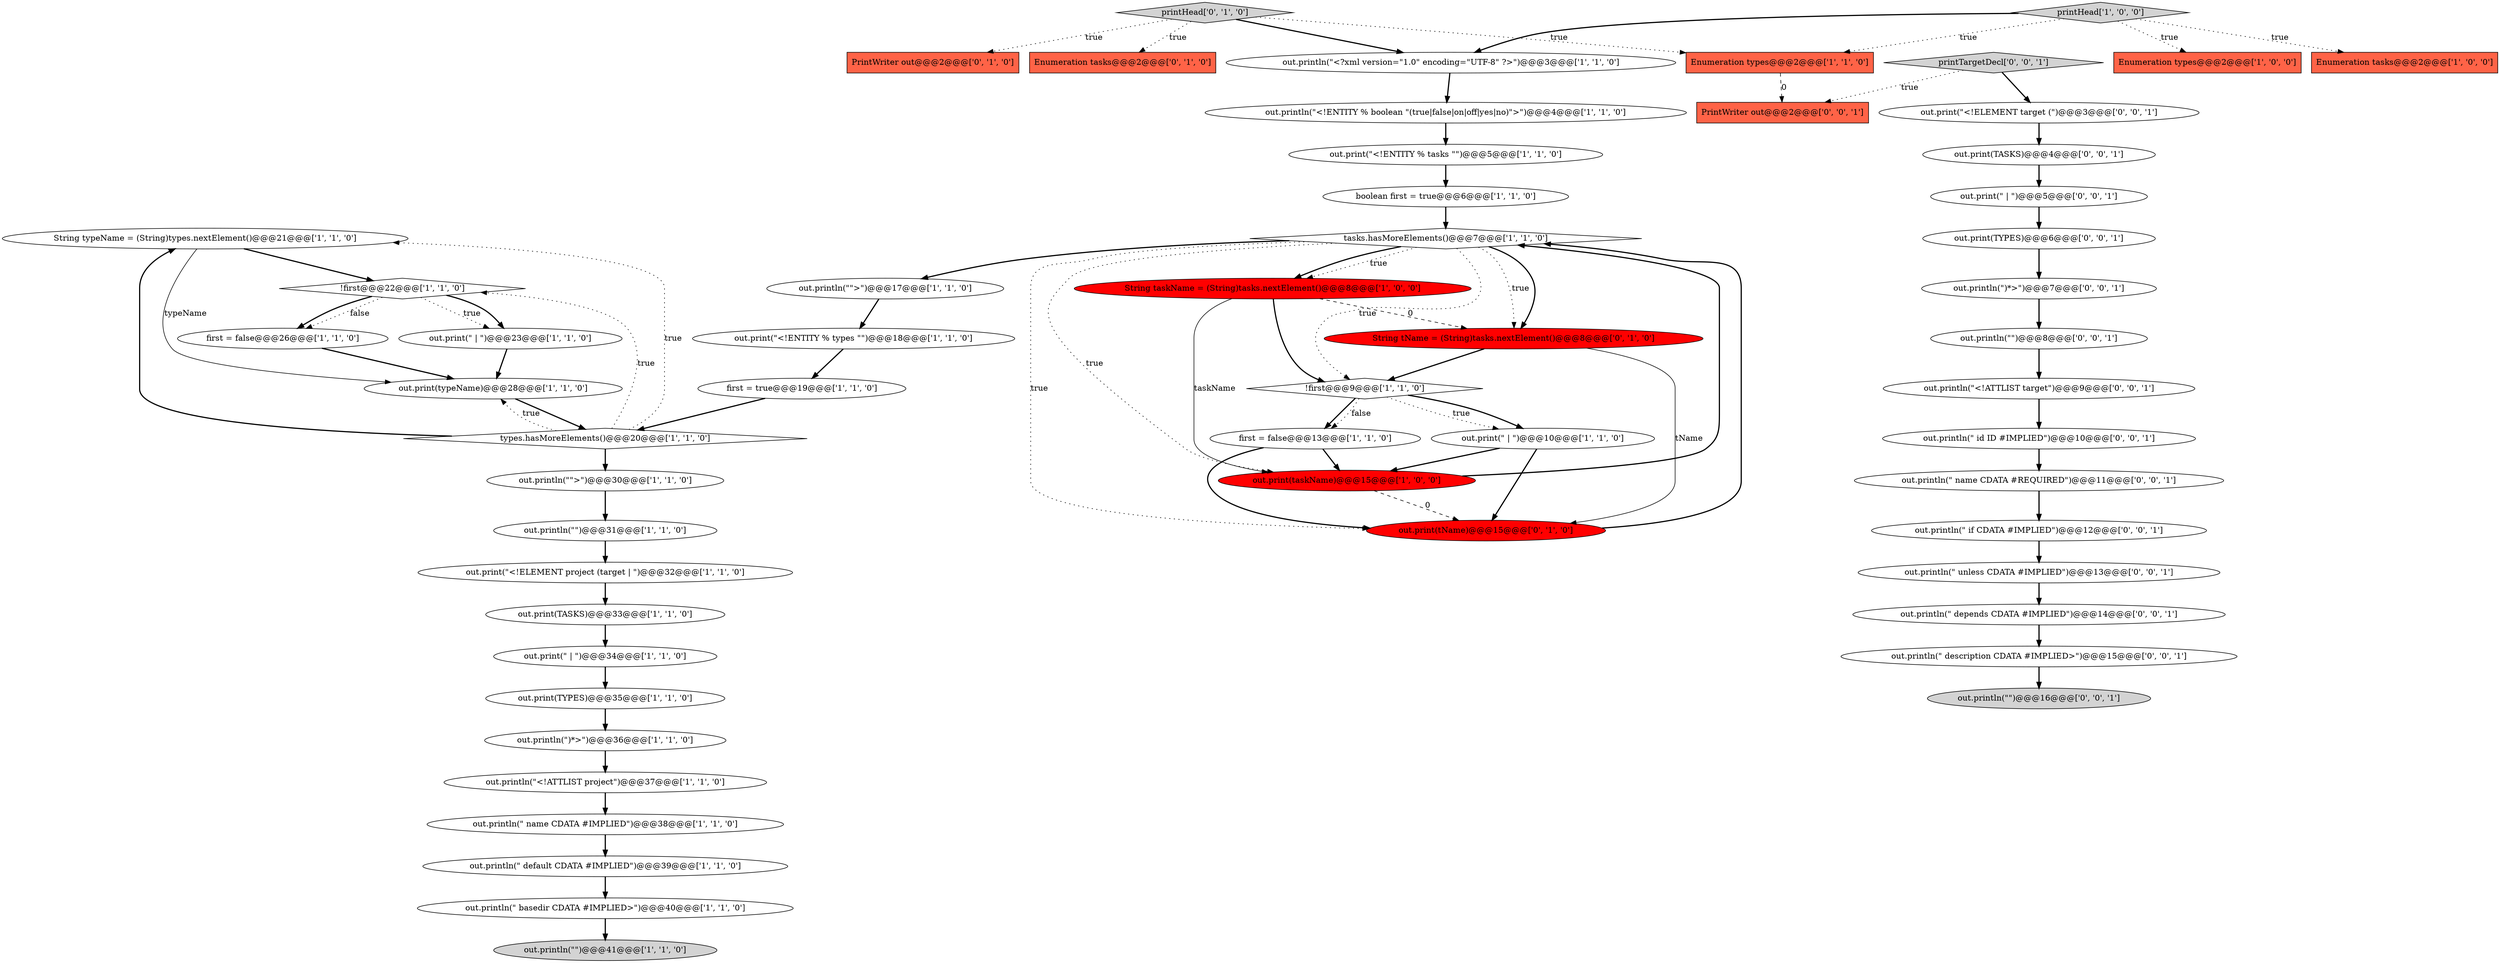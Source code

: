 digraph {
0 [style = filled, label = "String typeName = (String)types.nextElement()@@@21@@@['1', '1', '0']", fillcolor = white, shape = ellipse image = "AAA0AAABBB1BBB"];
9 [style = filled, label = "tasks.hasMoreElements()@@@7@@@['1', '1', '0']", fillcolor = white, shape = diamond image = "AAA0AAABBB1BBB"];
50 [style = filled, label = "out.print(TASKS)@@@4@@@['0', '0', '1']", fillcolor = white, shape = ellipse image = "AAA0AAABBB3BBB"];
35 [style = filled, label = "Enumeration tasks@@@2@@@['0', '1', '0']", fillcolor = tomato, shape = box image = "AAA0AAABBB2BBB"];
46 [style = filled, label = "out.println(\" unless CDATA #IMPLIED\")@@@13@@@['0', '0', '1']", fillcolor = white, shape = ellipse image = "AAA0AAABBB3BBB"];
29 [style = filled, label = "out.print(\"<!ENTITY % types \"\")@@@18@@@['1', '1', '0']", fillcolor = white, shape = ellipse image = "AAA0AAABBB1BBB"];
32 [style = filled, label = "out.println(\"\")@@@31@@@['1', '1', '0']", fillcolor = white, shape = ellipse image = "AAA0AAABBB1BBB"];
7 [style = filled, label = "out.print(TASKS)@@@33@@@['1', '1', '0']", fillcolor = white, shape = ellipse image = "AAA0AAABBB1BBB"];
17 [style = filled, label = "out.println(\"<!ENTITY % boolean \"(true|false|on|off|yes|no)\">\")@@@4@@@['1', '1', '0']", fillcolor = white, shape = ellipse image = "AAA0AAABBB1BBB"];
16 [style = filled, label = "out.println(\")*>\")@@@36@@@['1', '1', '0']", fillcolor = white, shape = ellipse image = "AAA0AAABBB1BBB"];
54 [style = filled, label = "PrintWriter out@@@2@@@['0', '0', '1']", fillcolor = tomato, shape = box image = "AAA0AAABBB3BBB"];
20 [style = filled, label = "boolean first = true@@@6@@@['1', '1', '0']", fillcolor = white, shape = ellipse image = "AAA0AAABBB1BBB"];
53 [style = filled, label = "out.println(\"\")@@@16@@@['0', '0', '1']", fillcolor = lightgray, shape = ellipse image = "AAA0AAABBB3BBB"];
4 [style = filled, label = "types.hasMoreElements()@@@20@@@['1', '1', '0']", fillcolor = white, shape = diamond image = "AAA0AAABBB1BBB"];
21 [style = filled, label = "String taskName = (String)tasks.nextElement()@@@8@@@['1', '0', '0']", fillcolor = red, shape = ellipse image = "AAA1AAABBB1BBB"];
30 [style = filled, label = "Enumeration types@@@2@@@['1', '1', '0']", fillcolor = tomato, shape = box image = "AAA0AAABBB1BBB"];
13 [style = filled, label = "first = false@@@13@@@['1', '1', '0']", fillcolor = white, shape = ellipse image = "AAA0AAABBB1BBB"];
25 [style = filled, label = "out.print(\" | \")@@@34@@@['1', '1', '0']", fillcolor = white, shape = ellipse image = "AAA0AAABBB1BBB"];
33 [style = filled, label = "out.print(\" | \")@@@23@@@['1', '1', '0']", fillcolor = white, shape = ellipse image = "AAA0AAABBB1BBB"];
38 [style = filled, label = "String tName = (String)tasks.nextElement()@@@8@@@['0', '1', '0']", fillcolor = red, shape = ellipse image = "AAA1AAABBB2BBB"];
43 [style = filled, label = "out.println(\" description CDATA #IMPLIED>\")@@@15@@@['0', '0', '1']", fillcolor = white, shape = ellipse image = "AAA0AAABBB3BBB"];
22 [style = filled, label = "out.println(\"<!ATTLIST project\")@@@37@@@['1', '1', '0']", fillcolor = white, shape = ellipse image = "AAA0AAABBB1BBB"];
48 [style = filled, label = "out.println(\" name CDATA #REQUIRED\")@@@11@@@['0', '0', '1']", fillcolor = white, shape = ellipse image = "AAA0AAABBB3BBB"];
27 [style = filled, label = "first = true@@@19@@@['1', '1', '0']", fillcolor = white, shape = ellipse image = "AAA0AAABBB1BBB"];
2 [style = filled, label = "out.println(\" default CDATA #IMPLIED\")@@@39@@@['1', '1', '0']", fillcolor = white, shape = ellipse image = "AAA0AAABBB1BBB"];
55 [style = filled, label = "out.print(TYPES)@@@6@@@['0', '0', '1']", fillcolor = white, shape = ellipse image = "AAA0AAABBB3BBB"];
6 [style = filled, label = "printHead['1', '0', '0']", fillcolor = lightgray, shape = diamond image = "AAA0AAABBB1BBB"];
11 [style = filled, label = "out.print(taskName)@@@15@@@['1', '0', '0']", fillcolor = red, shape = ellipse image = "AAA1AAABBB1BBB"];
10 [style = filled, label = "out.println(\" basedir CDATA #IMPLIED>\")@@@40@@@['1', '1', '0']", fillcolor = white, shape = ellipse image = "AAA0AAABBB1BBB"];
28 [style = filled, label = "out.println(\"\">\")@@@17@@@['1', '1', '0']", fillcolor = white, shape = ellipse image = "AAA0AAABBB1BBB"];
41 [style = filled, label = "printTargetDecl['0', '0', '1']", fillcolor = lightgray, shape = diamond image = "AAA0AAABBB3BBB"];
26 [style = filled, label = "!first@@@22@@@['1', '1', '0']", fillcolor = white, shape = diamond image = "AAA0AAABBB1BBB"];
40 [style = filled, label = "out.print(\" | \")@@@5@@@['0', '0', '1']", fillcolor = white, shape = ellipse image = "AAA0AAABBB3BBB"];
24 [style = filled, label = "out.println(\"\">\")@@@30@@@['1', '1', '0']", fillcolor = white, shape = ellipse image = "AAA0AAABBB1BBB"];
18 [style = filled, label = "out.print(\" | \")@@@10@@@['1', '1', '0']", fillcolor = white, shape = ellipse image = "AAA0AAABBB1BBB"];
12 [style = filled, label = "out.println(\"<?xml version=\"1.0\" encoding=\"UTF-8\" ?>\")@@@3@@@['1', '1', '0']", fillcolor = white, shape = ellipse image = "AAA0AAABBB1BBB"];
19 [style = filled, label = "Enumeration types@@@2@@@['1', '0', '0']", fillcolor = tomato, shape = box image = "AAA0AAABBB1BBB"];
23 [style = filled, label = "out.print(TYPES)@@@35@@@['1', '1', '0']", fillcolor = white, shape = ellipse image = "AAA0AAABBB1BBB"];
45 [style = filled, label = "out.println(\")*>\")@@@7@@@['0', '0', '1']", fillcolor = white, shape = ellipse image = "AAA0AAABBB3BBB"];
34 [style = filled, label = "first = false@@@26@@@['1', '1', '0']", fillcolor = white, shape = ellipse image = "AAA0AAABBB1BBB"];
14 [style = filled, label = "out.print(\"<!ELEMENT project (target | \")@@@32@@@['1', '1', '0']", fillcolor = white, shape = ellipse image = "AAA0AAABBB1BBB"];
5 [style = filled, label = "out.println(\"\")@@@41@@@['1', '1', '0']", fillcolor = lightgray, shape = ellipse image = "AAA0AAABBB1BBB"];
31 [style = filled, label = "out.print(typeName)@@@28@@@['1', '1', '0']", fillcolor = white, shape = ellipse image = "AAA0AAABBB1BBB"];
37 [style = filled, label = "PrintWriter out@@@2@@@['0', '1', '0']", fillcolor = tomato, shape = box image = "AAA0AAABBB2BBB"];
3 [style = filled, label = "Enumeration tasks@@@2@@@['1', '0', '0']", fillcolor = tomato, shape = box image = "AAA0AAABBB1BBB"];
51 [style = filled, label = "out.println(\"<!ATTLIST target\")@@@9@@@['0', '0', '1']", fillcolor = white, shape = ellipse image = "AAA0AAABBB3BBB"];
15 [style = filled, label = "out.print(\"<!ENTITY % tasks \"\")@@@5@@@['1', '1', '0']", fillcolor = white, shape = ellipse image = "AAA0AAABBB1BBB"];
47 [style = filled, label = "out.println(\" id ID #IMPLIED\")@@@10@@@['0', '0', '1']", fillcolor = white, shape = ellipse image = "AAA0AAABBB3BBB"];
44 [style = filled, label = "out.println(\"\")@@@8@@@['0', '0', '1']", fillcolor = white, shape = ellipse image = "AAA0AAABBB3BBB"];
42 [style = filled, label = "out.println(\" if CDATA #IMPLIED\")@@@12@@@['0', '0', '1']", fillcolor = white, shape = ellipse image = "AAA0AAABBB3BBB"];
52 [style = filled, label = "out.println(\" depends CDATA #IMPLIED\")@@@14@@@['0', '0', '1']", fillcolor = white, shape = ellipse image = "AAA0AAABBB3BBB"];
8 [style = filled, label = "out.println(\" name CDATA #IMPLIED\")@@@38@@@['1', '1', '0']", fillcolor = white, shape = ellipse image = "AAA0AAABBB1BBB"];
1 [style = filled, label = "!first@@@9@@@['1', '1', '0']", fillcolor = white, shape = diamond image = "AAA0AAABBB1BBB"];
39 [style = filled, label = "printHead['0', '1', '0']", fillcolor = lightgray, shape = diamond image = "AAA0AAABBB2BBB"];
49 [style = filled, label = "out.print(\"<!ELEMENT target (\")@@@3@@@['0', '0', '1']", fillcolor = white, shape = ellipse image = "AAA0AAABBB3BBB"];
36 [style = filled, label = "out.print(tName)@@@15@@@['0', '1', '0']", fillcolor = red, shape = ellipse image = "AAA1AAABBB2BBB"];
26->34 [style = dotted, label="false"];
39->35 [style = dotted, label="true"];
28->29 [style = bold, label=""];
6->30 [style = dotted, label="true"];
23->16 [style = bold, label=""];
4->24 [style = bold, label=""];
26->33 [style = dotted, label="true"];
0->26 [style = bold, label=""];
36->9 [style = bold, label=""];
42->46 [style = bold, label=""];
47->48 [style = bold, label=""];
20->9 [style = bold, label=""];
25->23 [style = bold, label=""];
9->11 [style = dotted, label="true"];
40->55 [style = bold, label=""];
26->34 [style = bold, label=""];
12->17 [style = bold, label=""];
18->11 [style = bold, label=""];
24->32 [style = bold, label=""];
4->0 [style = dotted, label="true"];
9->36 [style = dotted, label="true"];
11->36 [style = dashed, label="0"];
31->4 [style = bold, label=""];
34->31 [style = bold, label=""];
1->18 [style = bold, label=""];
32->14 [style = bold, label=""];
18->36 [style = bold, label=""];
41->49 [style = bold, label=""];
39->30 [style = dotted, label="true"];
38->36 [style = solid, label="tName"];
21->38 [style = dashed, label="0"];
41->54 [style = dotted, label="true"];
9->21 [style = dotted, label="true"];
16->22 [style = bold, label=""];
11->9 [style = bold, label=""];
2->10 [style = bold, label=""];
48->42 [style = bold, label=""];
13->11 [style = bold, label=""];
1->13 [style = bold, label=""];
45->44 [style = bold, label=""];
46->52 [style = bold, label=""];
6->19 [style = dotted, label="true"];
49->50 [style = bold, label=""];
38->1 [style = bold, label=""];
4->0 [style = bold, label=""];
14->7 [style = bold, label=""];
9->38 [style = dotted, label="true"];
1->18 [style = dotted, label="true"];
9->28 [style = bold, label=""];
22->8 [style = bold, label=""];
44->51 [style = bold, label=""];
29->27 [style = bold, label=""];
27->4 [style = bold, label=""];
52->43 [style = bold, label=""];
39->37 [style = dotted, label="true"];
30->54 [style = dashed, label="0"];
10->5 [style = bold, label=""];
8->2 [style = bold, label=""];
4->31 [style = dotted, label="true"];
15->20 [style = bold, label=""];
13->36 [style = bold, label=""];
21->1 [style = bold, label=""];
50->40 [style = bold, label=""];
51->47 [style = bold, label=""];
43->53 [style = bold, label=""];
9->21 [style = bold, label=""];
17->15 [style = bold, label=""];
39->12 [style = bold, label=""];
9->1 [style = dotted, label="true"];
33->31 [style = bold, label=""];
0->31 [style = solid, label="typeName"];
7->25 [style = bold, label=""];
6->3 [style = dotted, label="true"];
9->38 [style = bold, label=""];
21->11 [style = solid, label="taskName"];
26->33 [style = bold, label=""];
1->13 [style = dotted, label="false"];
55->45 [style = bold, label=""];
4->26 [style = dotted, label="true"];
6->12 [style = bold, label=""];
}
